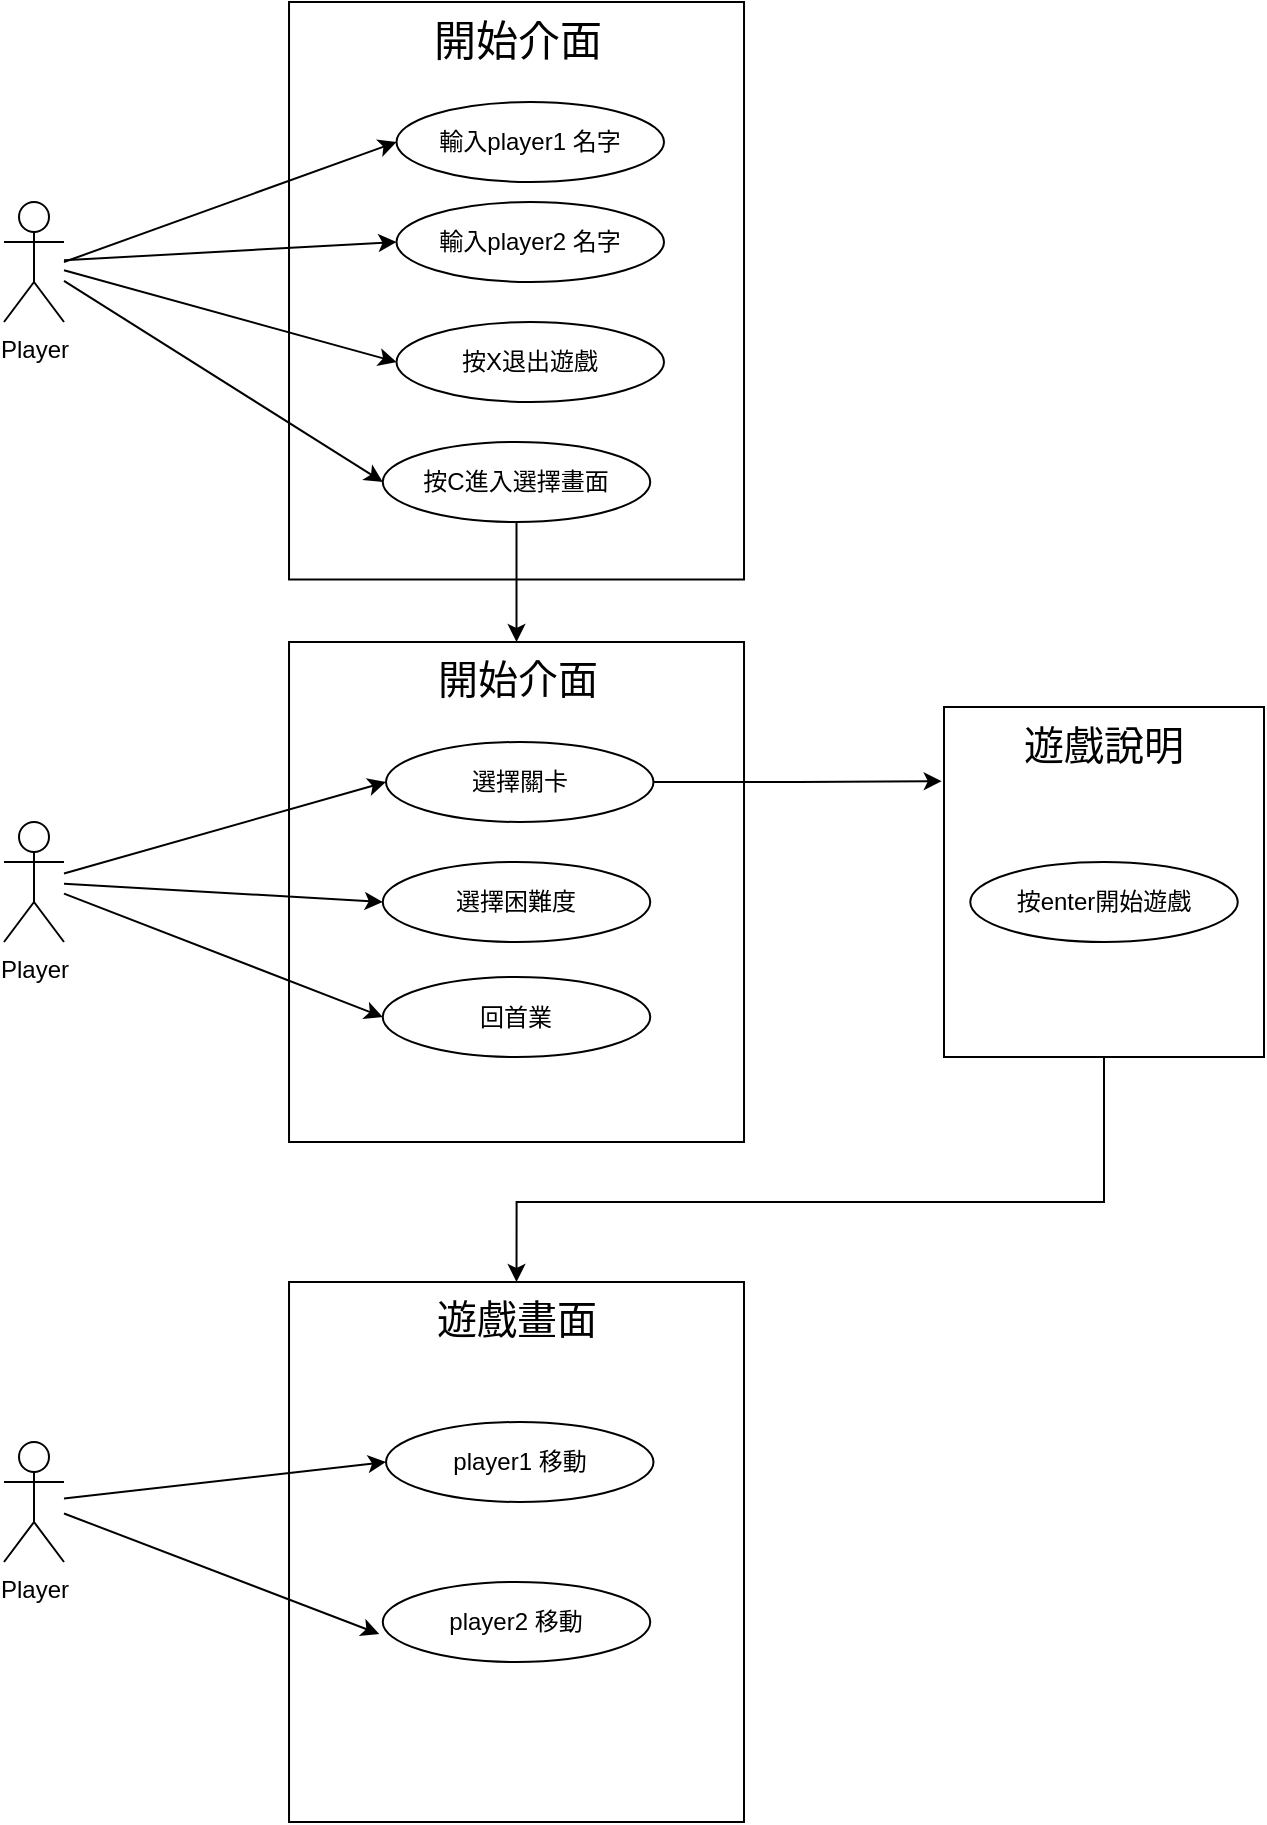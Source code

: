 <mxfile version="24.4.4" type="github">
  <diagram name="Page-1" id="fRFBAp2FJAGGFOrt1j17">
    <mxGraphModel dx="1235" dy="665" grid="1" gridSize="10" guides="1" tooltips="1" connect="1" arrows="1" fold="1" page="1" pageScale="1" pageWidth="850" pageHeight="1100" math="0" shadow="0">
      <root>
        <mxCell id="0" />
        <mxCell id="1" parent="0" />
        <mxCell id="KAFOnqnanLpudtP8_fwG-33" value="&lt;font style=&quot;font-size: 20px;&quot;&gt;遊戲畫面&lt;/font&gt;" style="rounded=0;whiteSpace=wrap;html=1;align=center;verticalAlign=top;" vertex="1" parent="1">
          <mxGeometry x="242.51" y="780" width="227.49" height="270" as="geometry" />
        </mxCell>
        <mxCell id="KAFOnqnanLpudtP8_fwG-2" value="&lt;font style=&quot;font-size: 21px;&quot;&gt;開始介面&lt;/font&gt;" style="rounded=0;whiteSpace=wrap;html=1;verticalAlign=top;" vertex="1" parent="1">
          <mxGeometry x="242.51" y="140" width="227.5" height="288.75" as="geometry" />
        </mxCell>
        <mxCell id="KAFOnqnanLpudtP8_fwG-12" style="rounded=0;orthogonalLoop=1;jettySize=auto;html=1;entryX=0;entryY=0.5;entryDx=0;entryDy=0;" edge="1" parent="1" target="KAFOnqnanLpudtP8_fwG-9">
          <mxGeometry relative="1" as="geometry">
            <mxPoint x="130" y="270" as="sourcePoint" />
          </mxGeometry>
        </mxCell>
        <mxCell id="KAFOnqnanLpudtP8_fwG-13" style="rounded=0;orthogonalLoop=1;jettySize=auto;html=1;entryX=0;entryY=0.5;entryDx=0;entryDy=0;" edge="1" parent="1" source="KAFOnqnanLpudtP8_fwG-1" target="KAFOnqnanLpudtP8_fwG-8">
          <mxGeometry relative="1" as="geometry" />
        </mxCell>
        <mxCell id="KAFOnqnanLpudtP8_fwG-14" style="rounded=0;orthogonalLoop=1;jettySize=auto;html=1;entryX=0;entryY=0.5;entryDx=0;entryDy=0;" edge="1" parent="1" source="KAFOnqnanLpudtP8_fwG-1" target="KAFOnqnanLpudtP8_fwG-11">
          <mxGeometry relative="1" as="geometry" />
        </mxCell>
        <mxCell id="KAFOnqnanLpudtP8_fwG-15" style="rounded=0;orthogonalLoop=1;jettySize=auto;html=1;entryX=0;entryY=0.5;entryDx=0;entryDy=0;" edge="1" parent="1" source="KAFOnqnanLpudtP8_fwG-1" target="KAFOnqnanLpudtP8_fwG-10">
          <mxGeometry relative="1" as="geometry" />
        </mxCell>
        <mxCell id="KAFOnqnanLpudtP8_fwG-1" value="Player" style="shape=umlActor;verticalLabelPosition=bottom;verticalAlign=top;html=1;outlineConnect=0;" vertex="1" parent="1">
          <mxGeometry x="100" y="240" width="30" height="60" as="geometry" />
        </mxCell>
        <mxCell id="KAFOnqnanLpudtP8_fwG-6" value="&lt;font style=&quot;font-size: 20px;&quot;&gt;開始介面&lt;/font&gt;" style="rounded=0;whiteSpace=wrap;html=1;align=center;verticalAlign=top;" vertex="1" parent="1">
          <mxGeometry x="242.51" y="460" width="227.5" height="250" as="geometry" />
        </mxCell>
        <mxCell id="KAFOnqnanLpudtP8_fwG-8" value="輸入player2&lt;span style=&quot;background-color: initial;&quot;&gt;&amp;nbsp;名字&lt;/span&gt;" style="ellipse;whiteSpace=wrap;html=1;" vertex="1" parent="1">
          <mxGeometry x="296.25" y="240" width="133.75" height="40" as="geometry" />
        </mxCell>
        <mxCell id="KAFOnqnanLpudtP8_fwG-9" value="輸入player1 名字" style="ellipse;whiteSpace=wrap;html=1;" vertex="1" parent="1">
          <mxGeometry x="296.25" y="190" width="133.75" height="40" as="geometry" />
        </mxCell>
        <mxCell id="KAFOnqnanLpudtP8_fwG-20" style="edgeStyle=orthogonalEdgeStyle;rounded=0;orthogonalLoop=1;jettySize=auto;html=1;entryX=0.5;entryY=0;entryDx=0;entryDy=0;strokeColor=default;align=center;verticalAlign=middle;fontFamily=Helvetica;fontSize=11;fontColor=default;labelBackgroundColor=default;endArrow=classic;" edge="1" parent="1" source="KAFOnqnanLpudtP8_fwG-10" target="KAFOnqnanLpudtP8_fwG-6">
          <mxGeometry relative="1" as="geometry" />
        </mxCell>
        <mxCell id="KAFOnqnanLpudtP8_fwG-10" value="按C進入選擇畫面" style="ellipse;whiteSpace=wrap;html=1;" vertex="1" parent="1">
          <mxGeometry x="289.38" y="360" width="133.75" height="40" as="geometry" />
        </mxCell>
        <mxCell id="KAFOnqnanLpudtP8_fwG-11" value="按X退出遊戲" style="ellipse;whiteSpace=wrap;html=1;" vertex="1" parent="1">
          <mxGeometry x="296.25" y="300" width="133.75" height="40" as="geometry" />
        </mxCell>
        <mxCell id="KAFOnqnanLpudtP8_fwG-28" style="rounded=0;orthogonalLoop=1;jettySize=auto;html=1;entryX=0;entryY=0.5;entryDx=0;entryDy=0;strokeColor=default;align=center;verticalAlign=middle;fontFamily=Helvetica;fontSize=11;fontColor=default;labelBackgroundColor=default;endArrow=classic;" edge="1" parent="1" source="lvF6_4PotguvGT_02k-U-1" target="KAFOnqnanLpudtP8_fwG-18">
          <mxGeometry relative="1" as="geometry" />
        </mxCell>
        <mxCell id="KAFOnqnanLpudtP8_fwG-30" style="rounded=0;orthogonalLoop=1;jettySize=auto;html=1;entryX=0;entryY=0.5;entryDx=0;entryDy=0;strokeColor=default;align=center;verticalAlign=middle;fontFamily=Helvetica;fontSize=11;fontColor=default;labelBackgroundColor=default;endArrow=classic;" edge="1" parent="1" source="lvF6_4PotguvGT_02k-U-1" target="KAFOnqnanLpudtP8_fwG-21">
          <mxGeometry relative="1" as="geometry" />
        </mxCell>
        <mxCell id="KAFOnqnanLpudtP8_fwG-32" style="rounded=0;orthogonalLoop=1;jettySize=auto;html=1;entryX=0;entryY=0.5;entryDx=0;entryDy=0;strokeColor=default;align=center;verticalAlign=middle;fontFamily=Helvetica;fontSize=11;fontColor=default;labelBackgroundColor=default;endArrow=classic;" edge="1" parent="1" source="lvF6_4PotguvGT_02k-U-1" target="KAFOnqnanLpudtP8_fwG-23">
          <mxGeometry relative="1" as="geometry" />
        </mxCell>
        <mxCell id="lvF6_4PotguvGT_02k-U-1" value="Player" style="shape=umlActor;verticalLabelPosition=bottom;verticalAlign=top;html=1;outlineConnect=0;" vertex="1" parent="1">
          <mxGeometry x="100" y="550" width="30" height="60" as="geometry" />
        </mxCell>
        <mxCell id="KAFOnqnanLpudtP8_fwG-37" style="rounded=0;orthogonalLoop=1;jettySize=auto;html=1;entryX=0;entryY=0.5;entryDx=0;entryDy=0;strokeColor=default;align=center;verticalAlign=middle;fontFamily=Helvetica;fontSize=11;fontColor=default;labelBackgroundColor=default;endArrow=classic;" edge="1" parent="1" source="lvF6_4PotguvGT_02k-U-2" target="KAFOnqnanLpudtP8_fwG-36">
          <mxGeometry relative="1" as="geometry" />
        </mxCell>
        <mxCell id="lvF6_4PotguvGT_02k-U-2" value="Player" style="shape=umlActor;verticalLabelPosition=bottom;verticalAlign=top;html=1;outlineConnect=0;" vertex="1" parent="1">
          <mxGeometry x="100" y="860" width="30" height="60" as="geometry" />
        </mxCell>
        <mxCell id="KAFOnqnanLpudtP8_fwG-18" value="選擇關卡" style="ellipse;whiteSpace=wrap;html=1;" vertex="1" parent="1">
          <mxGeometry x="291" y="510" width="133.75" height="40" as="geometry" />
        </mxCell>
        <mxCell id="KAFOnqnanLpudtP8_fwG-21" value="選擇困難度" style="ellipse;whiteSpace=wrap;html=1;" vertex="1" parent="1">
          <mxGeometry x="289.38" y="570" width="133.75" height="40" as="geometry" />
        </mxCell>
        <mxCell id="KAFOnqnanLpudtP8_fwG-23" value="回首業" style="ellipse;whiteSpace=wrap;html=1;" vertex="1" parent="1">
          <mxGeometry x="289.38" y="627.5" width="133.75" height="40" as="geometry" />
        </mxCell>
        <mxCell id="KAFOnqnanLpudtP8_fwG-34" style="edgeStyle=orthogonalEdgeStyle;rounded=0;orthogonalLoop=1;jettySize=auto;html=1;entryX=0.5;entryY=0;entryDx=0;entryDy=0;strokeColor=default;align=center;verticalAlign=middle;fontFamily=Helvetica;fontSize=11;fontColor=default;labelBackgroundColor=default;endArrow=classic;" edge="1" parent="1" source="KAFOnqnanLpudtP8_fwG-26" target="KAFOnqnanLpudtP8_fwG-33">
          <mxGeometry relative="1" as="geometry">
            <Array as="points">
              <mxPoint x="650" y="740" />
              <mxPoint x="356" y="740" />
            </Array>
          </mxGeometry>
        </mxCell>
        <mxCell id="KAFOnqnanLpudtP8_fwG-26" value="&lt;font style=&quot;font-size: 20px;&quot;&gt;遊戲說明&lt;/font&gt;" style="rounded=0;whiteSpace=wrap;html=1;align=center;verticalAlign=top;" vertex="1" parent="1">
          <mxGeometry x="570" y="492.5" width="160" height="175" as="geometry" />
        </mxCell>
        <mxCell id="KAFOnqnanLpudtP8_fwG-29" style="edgeStyle=orthogonalEdgeStyle;rounded=0;orthogonalLoop=1;jettySize=auto;html=1;entryX=-0.007;entryY=0.212;entryDx=0;entryDy=0;entryPerimeter=0;strokeColor=default;align=center;verticalAlign=middle;fontFamily=Helvetica;fontSize=11;fontColor=default;labelBackgroundColor=default;endArrow=classic;" edge="1" parent="1" source="KAFOnqnanLpudtP8_fwG-18" target="KAFOnqnanLpudtP8_fwG-26">
          <mxGeometry relative="1" as="geometry" />
        </mxCell>
        <mxCell id="KAFOnqnanLpudtP8_fwG-31" value="按enter開始遊戲" style="ellipse;whiteSpace=wrap;html=1;" vertex="1" parent="1">
          <mxGeometry x="583.13" y="570" width="133.75" height="40" as="geometry" />
        </mxCell>
        <mxCell id="KAFOnqnanLpudtP8_fwG-35" value="player2 移動" style="ellipse;whiteSpace=wrap;html=1;" vertex="1" parent="1">
          <mxGeometry x="289.38" y="930" width="133.75" height="40" as="geometry" />
        </mxCell>
        <mxCell id="KAFOnqnanLpudtP8_fwG-36" value="player1 移動" style="ellipse;whiteSpace=wrap;html=1;" vertex="1" parent="1">
          <mxGeometry x="291" y="850" width="133.75" height="40" as="geometry" />
        </mxCell>
        <mxCell id="KAFOnqnanLpudtP8_fwG-39" style="rounded=0;orthogonalLoop=1;jettySize=auto;html=1;entryX=-0.013;entryY=0.65;entryDx=0;entryDy=0;entryPerimeter=0;strokeColor=default;align=center;verticalAlign=middle;fontFamily=Helvetica;fontSize=11;fontColor=default;labelBackgroundColor=default;endArrow=classic;" edge="1" parent="1" source="lvF6_4PotguvGT_02k-U-2" target="KAFOnqnanLpudtP8_fwG-35">
          <mxGeometry relative="1" as="geometry" />
        </mxCell>
      </root>
    </mxGraphModel>
  </diagram>
</mxfile>
